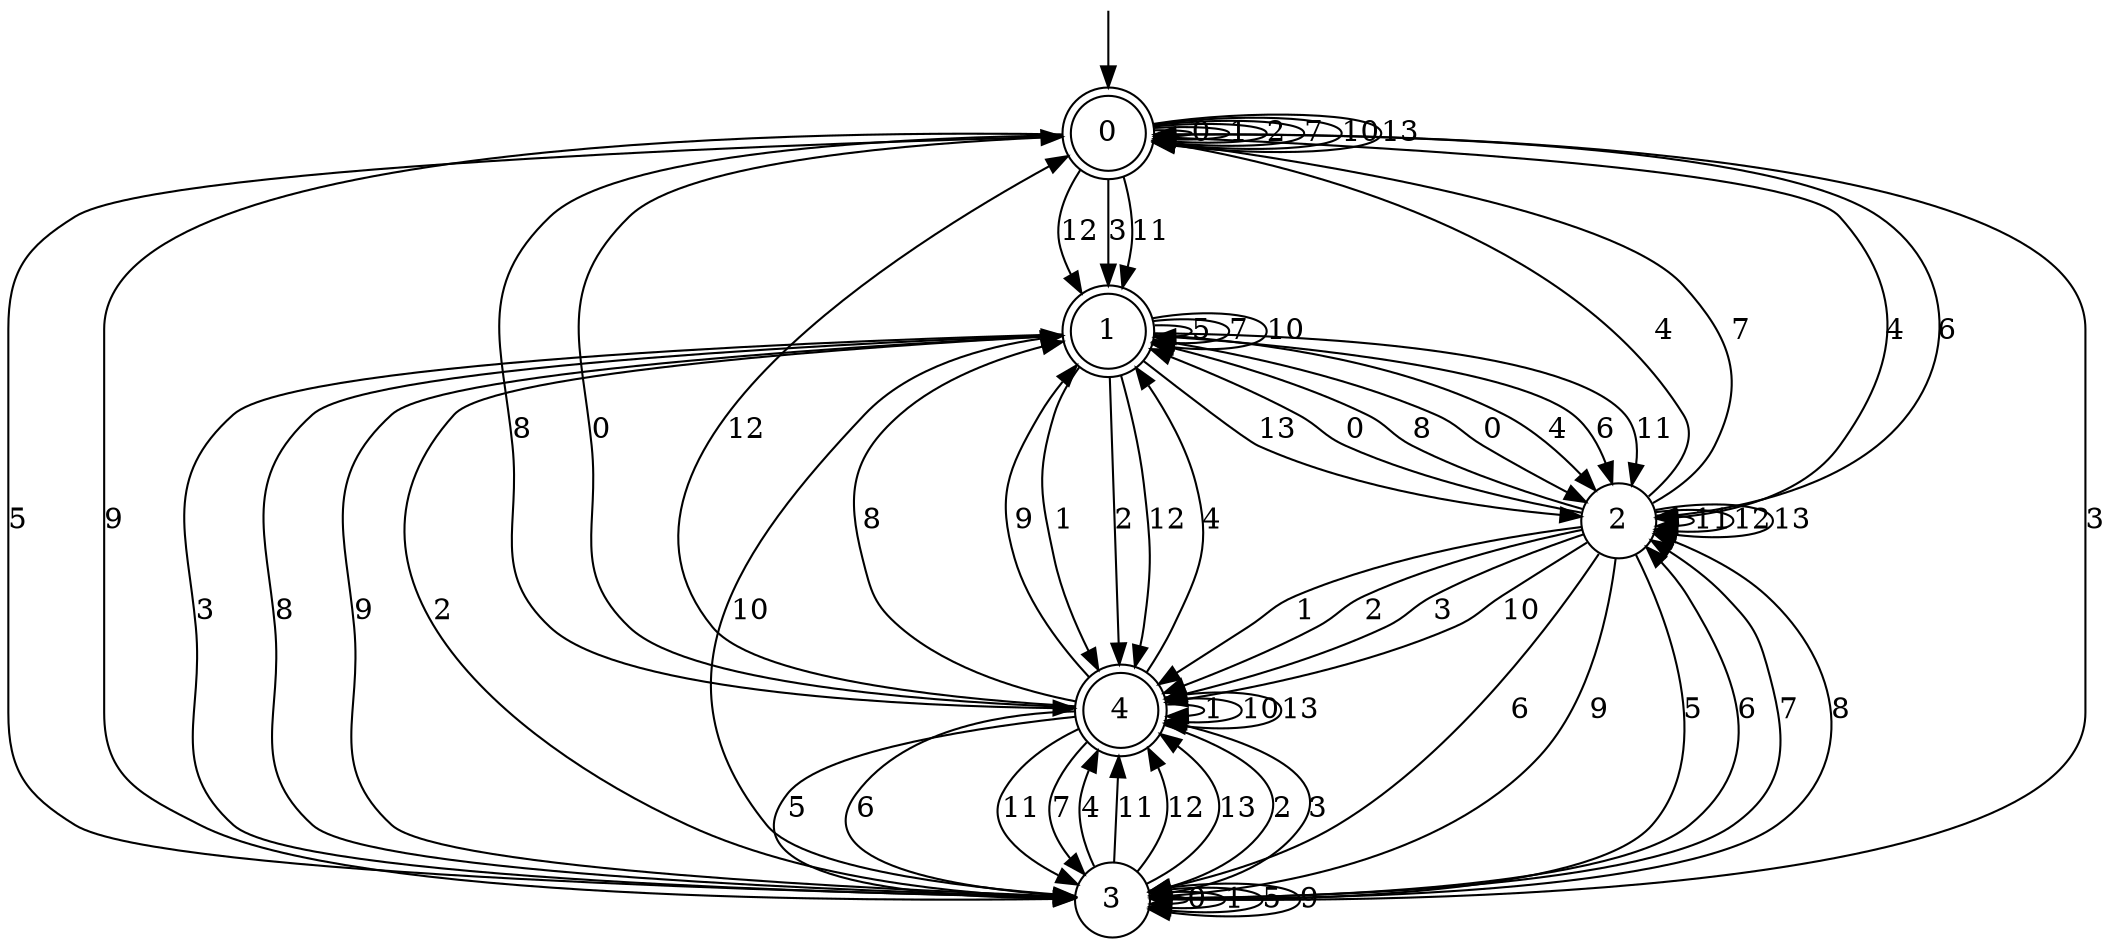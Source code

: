 digraph g {

	s0 [shape="doublecircle" label="0"];
	s1 [shape="doublecircle" label="1"];
	s2 [shape="circle" label="2"];
	s3 [shape="circle" label="3"];
	s4 [shape="doublecircle" label="4"];
	s0 -> s0 [label="0"];
	s0 -> s0 [label="1"];
	s0 -> s0 [label="2"];
	s0 -> s1 [label="3"];
	s0 -> s2 [label="4"];
	s0 -> s3 [label="5"];
	s0 -> s2 [label="6"];
	s0 -> s0 [label="7"];
	s0 -> s4 [label="8"];
	s0 -> s3 [label="9"];
	s0 -> s0 [label="10"];
	s0 -> s1 [label="11"];
	s0 -> s1 [label="12"];
	s0 -> s0 [label="13"];
	s1 -> s2 [label="0"];
	s1 -> s4 [label="1"];
	s1 -> s4 [label="2"];
	s1 -> s3 [label="3"];
	s1 -> s2 [label="4"];
	s1 -> s1 [label="5"];
	s1 -> s2 [label="6"];
	s1 -> s1 [label="7"];
	s1 -> s3 [label="8"];
	s1 -> s3 [label="9"];
	s1 -> s1 [label="10"];
	s1 -> s2 [label="11"];
	s1 -> s4 [label="12"];
	s1 -> s2 [label="13"];
	s2 -> s1 [label="0"];
	s2 -> s4 [label="1"];
	s2 -> s4 [label="2"];
	s2 -> s4 [label="3"];
	s2 -> s0 [label="4"];
	s2 -> s3 [label="5"];
	s2 -> s3 [label="6"];
	s2 -> s0 [label="7"];
	s2 -> s1 [label="8"];
	s2 -> s3 [label="9"];
	s2 -> s4 [label="10"];
	s2 -> s2 [label="11"];
	s2 -> s2 [label="12"];
	s2 -> s2 [label="13"];
	s3 -> s3 [label="0"];
	s3 -> s3 [label="1"];
	s3 -> s1 [label="2"];
	s3 -> s0 [label="3"];
	s3 -> s4 [label="4"];
	s3 -> s3 [label="5"];
	s3 -> s2 [label="6"];
	s3 -> s2 [label="7"];
	s3 -> s2 [label="8"];
	s3 -> s3 [label="9"];
	s3 -> s1 [label="10"];
	s3 -> s4 [label="11"];
	s3 -> s4 [label="12"];
	s3 -> s4 [label="13"];
	s4 -> s0 [label="0"];
	s4 -> s4 [label="1"];
	s4 -> s3 [label="2"];
	s4 -> s3 [label="3"];
	s4 -> s1 [label="4"];
	s4 -> s3 [label="5"];
	s4 -> s3 [label="6"];
	s4 -> s3 [label="7"];
	s4 -> s1 [label="8"];
	s4 -> s1 [label="9"];
	s4 -> s4 [label="10"];
	s4 -> s3 [label="11"];
	s4 -> s0 [label="12"];
	s4 -> s4 [label="13"];

__start0 [label="" shape="none" width="0" height="0"];
__start0 -> s0;

}
